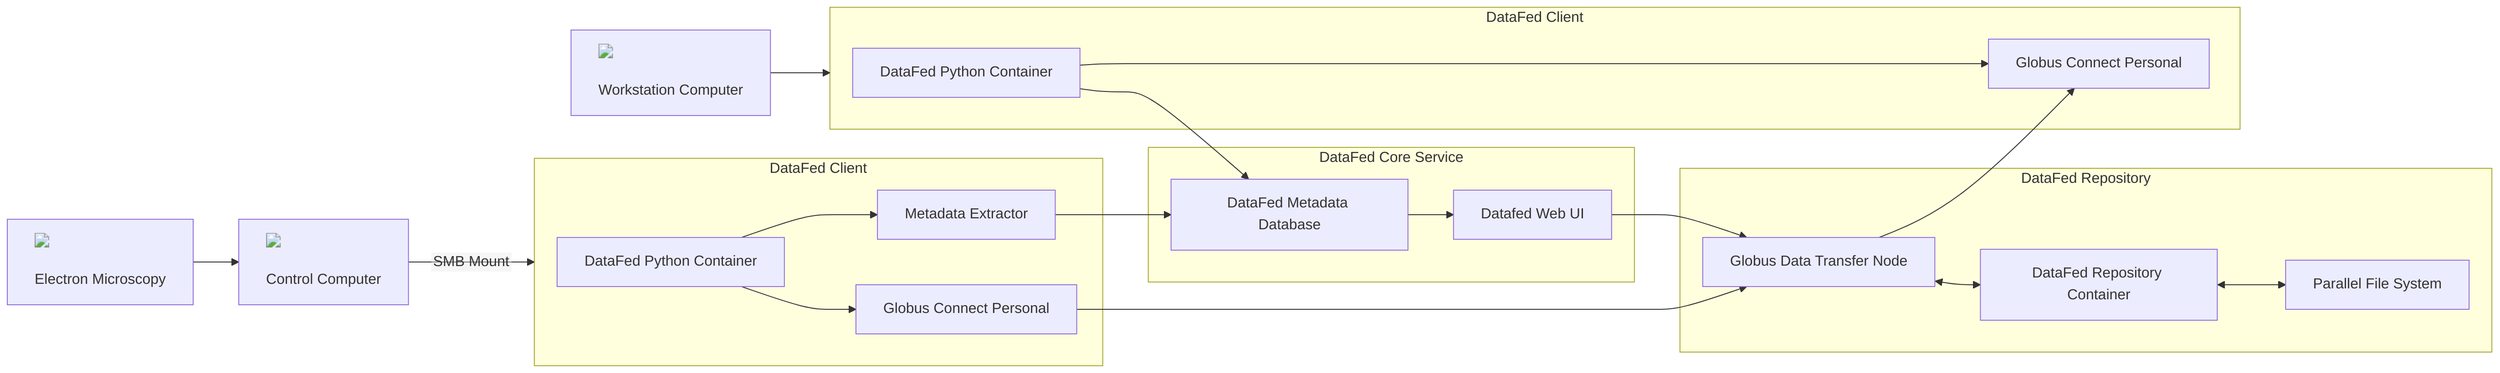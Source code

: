 %%{init: {
  'theme': 'default',
  'flowchart': { 'htmlLabels': false, 'useMaxWidth': false },
  'scale': 2
}}%%
graph LR

ElectronMicroscopy["<div style='text-align:center'><img src='https://raw.githubusercontent.com/jagar2/SSMC-CI-Madison-5-20-2025/refs/heads/main/public/icon/Electron_microscope-01.png' width='100'/><br/>Electron Microscopy</div>"]
ControlComputer["<div style='text-align:center'><img src='https://raw.githubusercontent.com/jagar2/SSMC-CI-Madison-5-20-2025/refs/heads/main/public/icon/desktop.png' width='100'/><br/>Control Computer</div>"]
WorkstationComputer["<div style='text-align:center'><img src='https://raw.githubusercontent.com/jagar2/SSMC-CI-Madison-5-20-2025/refs/heads/main/public/icon/desktop.png' width='100'/><br/>Workstation Computer</div>"]


ElectronMicroscopy --> ControlComputer
ControlComputer --> |SMB Mount| DataFedClient
subgraph DataFedClient["DataFed Client"]
    DataFedContainer[DataFed Python Container]
    MetadataExtractor[Metadata Extractor]
    GlobusConnectPersonal[Globus Connect Personal]
    DataFedContainer --> MetadataExtractor
    DataFedContainer --> GlobusConnectPersonal
end

subgraph DataFedCoreService["DataFed Core Service"]
    DataFedMetadataDatabase[DataFed Metadata Database]
    DatafedWebUI[Datafed Web UI]
    DataFedMetadataDatabase --> DatafedWebUI
end

MetadataExtractor --> DataFedMetadataDatabase

GlobusConnectPersonal --> GlobusDataTransferNode

subgraph DataFedRepository["DataFed Repository"]
    GlobusDataTransferNode[Globus Data Transfer Node]
    DataFedRepositoryContainer[DataFed Repository Container]
    ParallelFileSystem[Parallel File System]
    GlobusDataTransferNode <--> DataFedRepositoryContainer
    DataFedRepositoryContainer <--> ParallelFileSystem
end

subgraph DataFedClient2["DataFed Client"]
    DataFedContainer2[DataFed Python Container]
    DataFedContainer2 --> DataFedMetadataDatabase
    GlobusConnectPersonal2[Globus Connect Personal]
    DataFedContainer2 --> GlobusConnectPersonal2
    GlobusDataTransferNode --> GlobusConnectPersonal2
    DatafedWebUI --> GlobusDataTransferNode
end

WorkstationComputer --> DataFedClient2